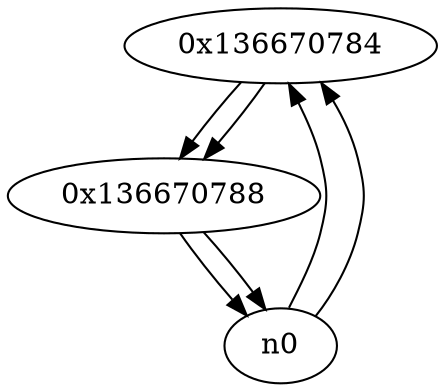 digraph G{
/* nodes */
  n1 [label="0x136670784"]
  n2 [label="0x136670788"]
/* edges */
n1 -> n2;
n0 -> n1;
n0 -> n1;
n2 -> n0;
n2 -> n0;
n1 -> n2;
}
